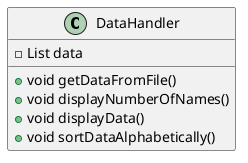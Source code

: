 @startuml
class DataHandler {
    -List data

    +void getDataFromFile()
    +void displayNumberOfNames()
    +void displayData()
    +void sortDataAlphabetically()
}
@enduml